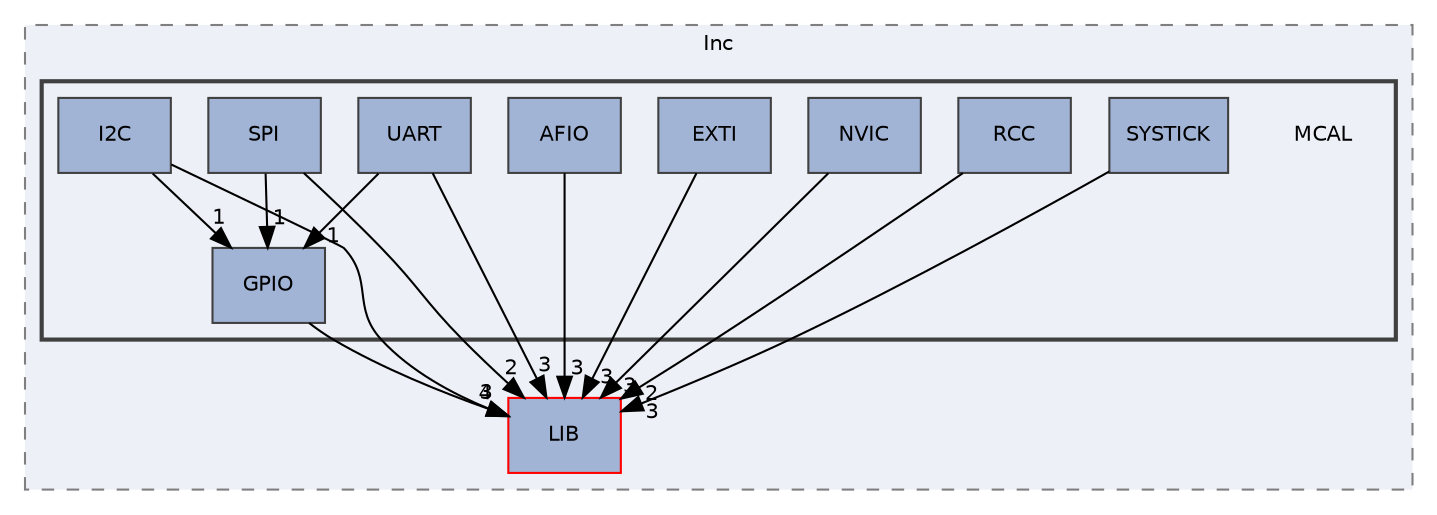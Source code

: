 digraph "Unit_10_SecondTermProject/Unit_10_SecondTermProject/ECU2/ECU2_Dashboard/Inc/MCAL"
{
 // LATEX_PDF_SIZE
  edge [fontname="Helvetica",fontsize="10",labelfontname="Helvetica",labelfontsize="10"];
  node [fontname="Helvetica",fontsize="10",shape=record];
  compound=true
  subgraph clusterdir_e92539377af93bf542fbdce6be32f72e {
    graph [ bgcolor="#edf0f7", pencolor="grey50", style="filled,dashed,", label="Inc", fontname="Helvetica", fontsize="10", URL="dir_e92539377af93bf542fbdce6be32f72e.html"]
  dir_d22e1ea2fc680c6f0dcd19c090781ff5 [shape=box, label="LIB", style="filled,", fillcolor="#a2b4d6", color="red", URL="dir_d22e1ea2fc680c6f0dcd19c090781ff5.html"];
  subgraph clusterdir_e9a0d3b8d102ce52e6c93b4a232ee02c {
    graph [ bgcolor="#edf0f7", pencolor="grey25", style="filled,bold,", label="", fontname="Helvetica", fontsize="10", URL="dir_e9a0d3b8d102ce52e6c93b4a232ee02c.html"]
    dir_e9a0d3b8d102ce52e6c93b4a232ee02c [shape=plaintext, label="MCAL"];
  dir_5cd6f1a4d40fd7b28d9b463baee96e8d [shape=box, label="AFIO", style="filled,", fillcolor="#a2b4d6", color="grey25", URL="dir_5cd6f1a4d40fd7b28d9b463baee96e8d.html"];
  dir_6867e6a55ec87505a1f5734ef7c1142f [shape=box, label="EXTI", style="filled,", fillcolor="#a2b4d6", color="grey25", URL="dir_6867e6a55ec87505a1f5734ef7c1142f.html"];
  dir_715473645394d75e391df1f76991ed74 [shape=box, label="GPIO", style="filled,", fillcolor="#a2b4d6", color="grey25", URL="dir_715473645394d75e391df1f76991ed74.html"];
  dir_7c743aeb360c847e07870064329f4090 [shape=box, label="I2C", style="filled,", fillcolor="#a2b4d6", color="grey25", URL="dir_7c743aeb360c847e07870064329f4090.html"];
  dir_bd3aeecc26bd3837259bcd4d7b1cc4ef [shape=box, label="NVIC", style="filled,", fillcolor="#a2b4d6", color="grey25", URL="dir_bd3aeecc26bd3837259bcd4d7b1cc4ef.html"];
  dir_69d4b1dbee83b6a5987a5fe2bb60a0c2 [shape=box, label="RCC", style="filled,", fillcolor="#a2b4d6", color="grey25", URL="dir_69d4b1dbee83b6a5987a5fe2bb60a0c2.html"];
  dir_80e6eb1dd52271f762d56830eac80d0c [shape=box, label="SPI", style="filled,", fillcolor="#a2b4d6", color="grey25", URL="dir_80e6eb1dd52271f762d56830eac80d0c.html"];
  dir_bdadf88e3ec9758201d8c155deb435e6 [shape=box, label="SYSTICK", style="filled,", fillcolor="#a2b4d6", color="grey25", URL="dir_bdadf88e3ec9758201d8c155deb435e6.html"];
  dir_c5ebe907061506e5068b1e8b7d708ffa [shape=box, label="UART", style="filled,", fillcolor="#a2b4d6", color="grey25", URL="dir_c5ebe907061506e5068b1e8b7d708ffa.html"];
  }
  }
  dir_5cd6f1a4d40fd7b28d9b463baee96e8d->dir_d22e1ea2fc680c6f0dcd19c090781ff5 [headlabel="3", labeldistance=1.5 headhref="dir_000001_000015.html"];
  dir_6867e6a55ec87505a1f5734ef7c1142f->dir_d22e1ea2fc680c6f0dcd19c090781ff5 [headlabel="3", labeldistance=1.5 headhref="dir_000008_000015.html"];
  dir_715473645394d75e391df1f76991ed74->dir_d22e1ea2fc680c6f0dcd19c090781ff5 [headlabel="4", labeldistance=1.5 headhref="dir_000009_000015.html"];
  dir_7c743aeb360c847e07870064329f4090->dir_715473645394d75e391df1f76991ed74 [headlabel="1", labeldistance=1.5 headhref="dir_000011_000009.html"];
  dir_7c743aeb360c847e07870064329f4090->dir_d22e1ea2fc680c6f0dcd19c090781ff5 [headlabel="3", labeldistance=1.5 headhref="dir_000011_000015.html"];
  dir_bd3aeecc26bd3837259bcd4d7b1cc4ef->dir_d22e1ea2fc680c6f0dcd19c090781ff5 [headlabel="3", labeldistance=1.5 headhref="dir_000017_000015.html"];
  dir_69d4b1dbee83b6a5987a5fe2bb60a0c2->dir_d22e1ea2fc680c6f0dcd19c090781ff5 [headlabel="2", labeldistance=1.5 headhref="dir_000018_000015.html"];
  dir_80e6eb1dd52271f762d56830eac80d0c->dir_715473645394d75e391df1f76991ed74 [headlabel="1", labeldistance=1.5 headhref="dir_000019_000009.html"];
  dir_80e6eb1dd52271f762d56830eac80d0c->dir_d22e1ea2fc680c6f0dcd19c090781ff5 [headlabel="2", labeldistance=1.5 headhref="dir_000019_000015.html"];
  dir_bdadf88e3ec9758201d8c155deb435e6->dir_d22e1ea2fc680c6f0dcd19c090781ff5 [headlabel="3", labeldistance=1.5 headhref="dir_000022_000015.html"];
  dir_c5ebe907061506e5068b1e8b7d708ffa->dir_715473645394d75e391df1f76991ed74 [headlabel="1", labeldistance=1.5 headhref="dir_000023_000009.html"];
  dir_c5ebe907061506e5068b1e8b7d708ffa->dir_d22e1ea2fc680c6f0dcd19c090781ff5 [headlabel="3", labeldistance=1.5 headhref="dir_000023_000015.html"];
}

